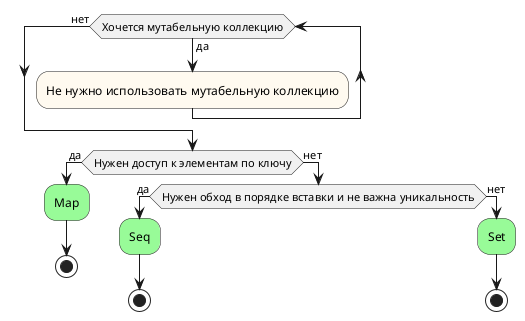 @startuml
while (Хочется мутабельную коллекцию) is (да)
    #FloralWhite:Не нужно использовать мутабельную коллекцию;
endwhile (нет)
    if(Нужен доступ к элементам по ключу) then (да)
        #PaleGreen:Map;
        stop
    else (нет)
        if(Нужен обход в порядке вставки и не важна уникальность) then (да)
            #PaleGreen:Seq;
            stop
        else (нет)
            #PaleGreen:Set;
            stop
        endif;
    endif;
@enduml